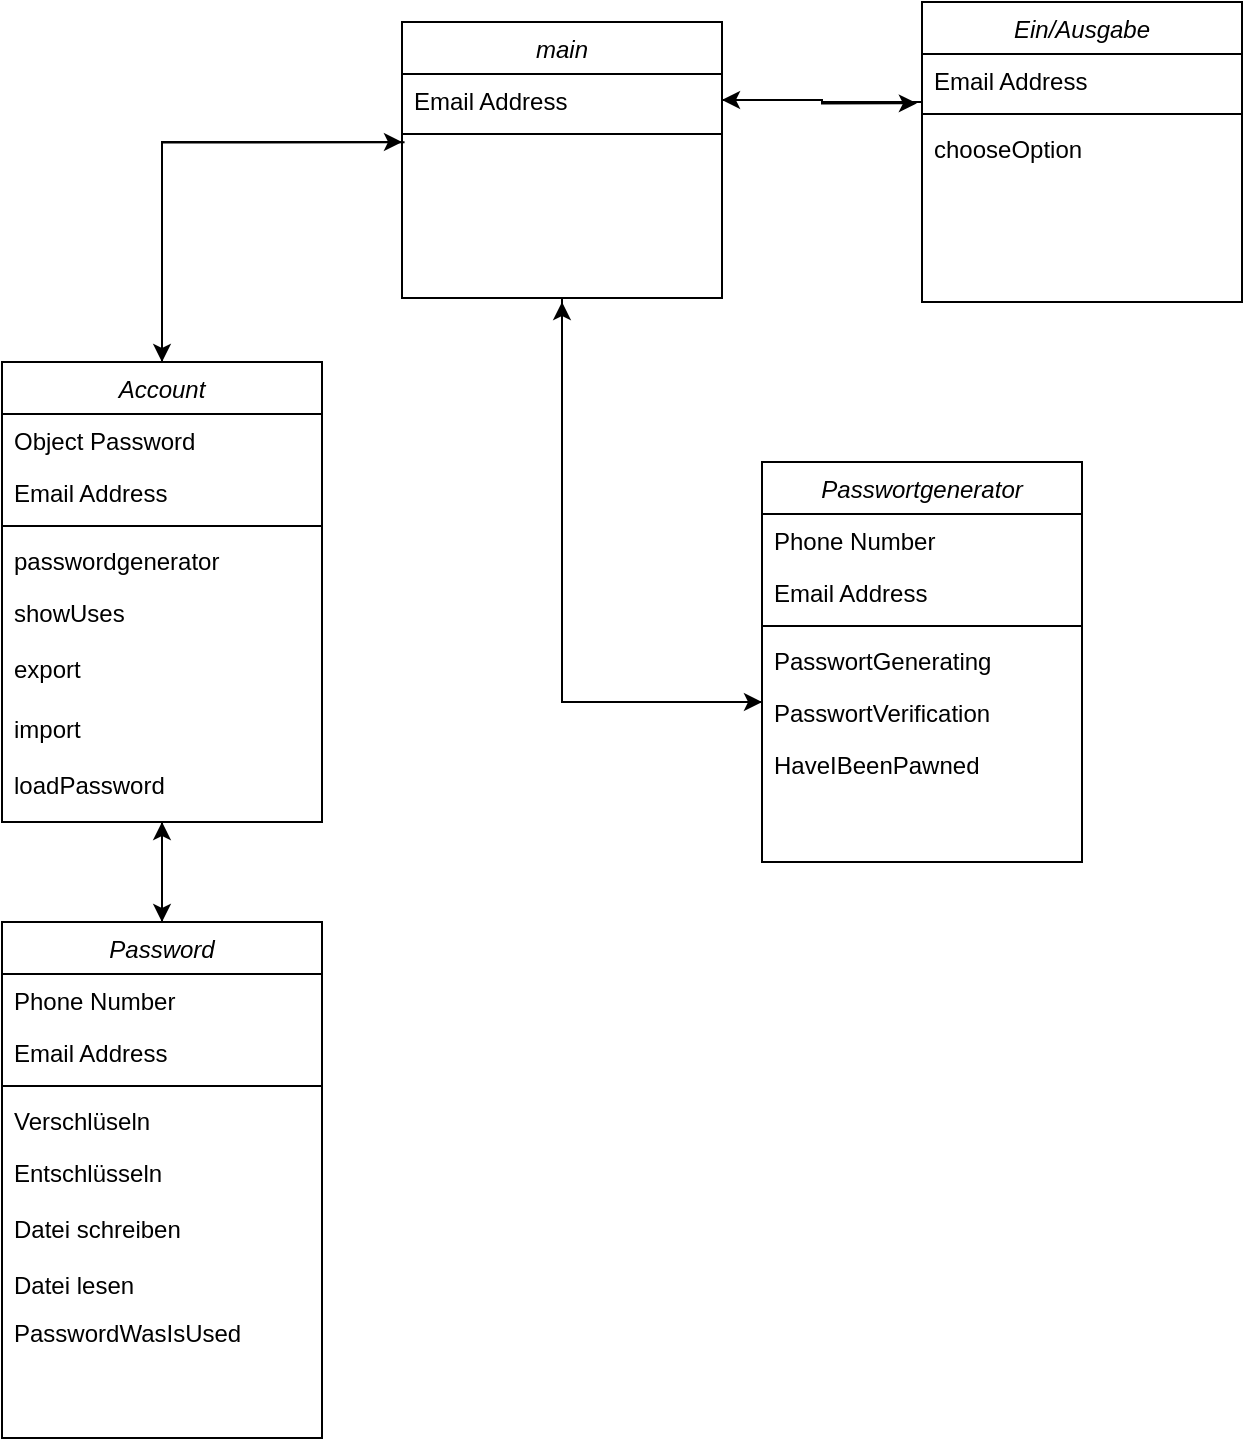 <mxfile version="24.4.7" type="github">
  <diagram id="C5RBs43oDa-KdzZeNtuy" name="Page-1">
    <mxGraphModel dx="1195" dy="1846" grid="1" gridSize="10" guides="1" tooltips="1" connect="1" arrows="1" fold="1" page="1" pageScale="1" pageWidth="827" pageHeight="1169" math="0" shadow="0">
      <root>
        <mxCell id="WIyWlLk6GJQsqaUBKTNV-0" />
        <mxCell id="WIyWlLk6GJQsqaUBKTNV-1" parent="WIyWlLk6GJQsqaUBKTNV-0" />
        <mxCell id="pkWt84Z5MwL7Ih4Yzn8o-46" style="edgeStyle=orthogonalEdgeStyle;rounded=0;orthogonalLoop=1;jettySize=auto;html=1;entryX=0.5;entryY=1;entryDx=0;entryDy=0;" edge="1" parent="WIyWlLk6GJQsqaUBKTNV-1" source="zkfFHV4jXpPFQw0GAbJ--0" target="pkWt84Z5MwL7Ih4Yzn8o-18">
          <mxGeometry relative="1" as="geometry" />
        </mxCell>
        <mxCell id="zkfFHV4jXpPFQw0GAbJ--0" value="Password" style="swimlane;fontStyle=2;align=center;verticalAlign=top;childLayout=stackLayout;horizontal=1;startSize=26;horizontalStack=0;resizeParent=1;resizeLast=0;collapsible=1;marginBottom=0;rounded=0;shadow=0;strokeWidth=1;" parent="WIyWlLk6GJQsqaUBKTNV-1" vertex="1">
          <mxGeometry x="150" y="360" width="160" height="258" as="geometry">
            <mxRectangle x="230" y="140" width="160" height="26" as="alternateBounds" />
          </mxGeometry>
        </mxCell>
        <mxCell id="zkfFHV4jXpPFQw0GAbJ--2" value="Phone Number" style="text;align=left;verticalAlign=top;spacingLeft=4;spacingRight=4;overflow=hidden;rotatable=0;points=[[0,0.5],[1,0.5]];portConstraint=eastwest;rounded=0;shadow=0;html=0;" parent="zkfFHV4jXpPFQw0GAbJ--0" vertex="1">
          <mxGeometry y="26" width="160" height="26" as="geometry" />
        </mxCell>
        <mxCell id="zkfFHV4jXpPFQw0GAbJ--3" value="Email Address" style="text;align=left;verticalAlign=top;spacingLeft=4;spacingRight=4;overflow=hidden;rotatable=0;points=[[0,0.5],[1,0.5]];portConstraint=eastwest;rounded=0;shadow=0;html=0;" parent="zkfFHV4jXpPFQw0GAbJ--0" vertex="1">
          <mxGeometry y="52" width="160" height="26" as="geometry" />
        </mxCell>
        <mxCell id="zkfFHV4jXpPFQw0GAbJ--4" value="" style="line;html=1;strokeWidth=1;align=left;verticalAlign=middle;spacingTop=-1;spacingLeft=3;spacingRight=3;rotatable=0;labelPosition=right;points=[];portConstraint=eastwest;" parent="zkfFHV4jXpPFQw0GAbJ--0" vertex="1">
          <mxGeometry y="78" width="160" height="8" as="geometry" />
        </mxCell>
        <mxCell id="zkfFHV4jXpPFQw0GAbJ--5" value="Verschlüseln&#xa;&#xa;" style="text;align=left;verticalAlign=top;spacingLeft=4;spacingRight=4;overflow=hidden;rotatable=0;points=[[0,0.5],[1,0.5]];portConstraint=eastwest;" parent="zkfFHV4jXpPFQw0GAbJ--0" vertex="1">
          <mxGeometry y="86" width="160" height="26" as="geometry" />
        </mxCell>
        <mxCell id="pkWt84Z5MwL7Ih4Yzn8o-23" value="Entschlüsseln" style="text;align=left;verticalAlign=top;spacingLeft=4;spacingRight=4;overflow=hidden;rotatable=0;points=[[0,0.5],[1,0.5]];portConstraint=eastwest;" vertex="1" parent="zkfFHV4jXpPFQw0GAbJ--0">
          <mxGeometry y="112" width="160" height="28" as="geometry" />
        </mxCell>
        <mxCell id="pkWt84Z5MwL7Ih4Yzn8o-24" value="Datei schreiben" style="text;align=left;verticalAlign=top;spacingLeft=4;spacingRight=4;overflow=hidden;rotatable=0;points=[[0,0.5],[1,0.5]];portConstraint=eastwest;" vertex="1" parent="zkfFHV4jXpPFQw0GAbJ--0">
          <mxGeometry y="140" width="160" height="28" as="geometry" />
        </mxCell>
        <mxCell id="pkWt84Z5MwL7Ih4Yzn8o-25" value="Datei lesen" style="text;align=left;verticalAlign=top;spacingLeft=4;spacingRight=4;overflow=hidden;rotatable=0;points=[[0,0.5],[1,0.5]];portConstraint=eastwest;" vertex="1" parent="zkfFHV4jXpPFQw0GAbJ--0">
          <mxGeometry y="168" width="160" height="24" as="geometry" />
        </mxCell>
        <mxCell id="pkWt84Z5MwL7Ih4Yzn8o-43" value="PasswordWasIsUsed" style="text;align=left;verticalAlign=top;spacingLeft=4;spacingRight=4;overflow=hidden;rotatable=0;points=[[0,0.5],[1,0.5]];portConstraint=eastwest;" vertex="1" parent="zkfFHV4jXpPFQw0GAbJ--0">
          <mxGeometry y="192" width="160" height="28" as="geometry" />
        </mxCell>
        <mxCell id="pkWt84Z5MwL7Ih4Yzn8o-33" style="edgeStyle=orthogonalEdgeStyle;rounded=0;orthogonalLoop=1;jettySize=auto;html=1;" edge="1" parent="WIyWlLk6GJQsqaUBKTNV-1" source="pkWt84Z5MwL7Ih4Yzn8o-4" target="pkWt84Z5MwL7Ih4Yzn8o-26">
          <mxGeometry relative="1" as="geometry">
            <Array as="points">
              <mxPoint x="430" y="250" />
            </Array>
          </mxGeometry>
        </mxCell>
        <mxCell id="pkWt84Z5MwL7Ih4Yzn8o-4" value="main" style="swimlane;fontStyle=2;align=center;verticalAlign=top;childLayout=stackLayout;horizontal=1;startSize=26;horizontalStack=0;resizeParent=1;resizeLast=0;collapsible=1;marginBottom=0;rounded=0;shadow=0;strokeWidth=1;" vertex="1" parent="WIyWlLk6GJQsqaUBKTNV-1">
          <mxGeometry x="350" y="-90" width="160" height="138" as="geometry">
            <mxRectangle x="230" y="140" width="160" height="26" as="alternateBounds" />
          </mxGeometry>
        </mxCell>
        <mxCell id="pkWt84Z5MwL7Ih4Yzn8o-6" value="Email Address" style="text;align=left;verticalAlign=top;spacingLeft=4;spacingRight=4;overflow=hidden;rotatable=0;points=[[0,0.5],[1,0.5]];portConstraint=eastwest;rounded=0;shadow=0;html=0;" vertex="1" parent="pkWt84Z5MwL7Ih4Yzn8o-4">
          <mxGeometry y="26" width="160" height="26" as="geometry" />
        </mxCell>
        <mxCell id="pkWt84Z5MwL7Ih4Yzn8o-7" value="" style="line;html=1;strokeWidth=1;align=left;verticalAlign=middle;spacingTop=-1;spacingLeft=3;spacingRight=3;rotatable=0;labelPosition=right;points=[];portConstraint=eastwest;" vertex="1" parent="pkWt84Z5MwL7Ih4Yzn8o-4">
          <mxGeometry y="52" width="160" height="8" as="geometry" />
        </mxCell>
        <mxCell id="pkWt84Z5MwL7Ih4Yzn8o-29" style="edgeStyle=orthogonalEdgeStyle;rounded=0;orthogonalLoop=1;jettySize=auto;html=1;" edge="1" parent="WIyWlLk6GJQsqaUBKTNV-1" source="pkWt84Z5MwL7Ih4Yzn8o-11">
          <mxGeometry relative="1" as="geometry">
            <mxPoint x="430" y="50" as="targetPoint" />
            <Array as="points">
              <mxPoint x="430" y="250" />
            </Array>
          </mxGeometry>
        </mxCell>
        <mxCell id="pkWt84Z5MwL7Ih4Yzn8o-11" value="Passwortgenerator" style="swimlane;fontStyle=2;align=center;verticalAlign=top;childLayout=stackLayout;horizontal=1;startSize=26;horizontalStack=0;resizeParent=1;resizeLast=0;collapsible=1;marginBottom=0;rounded=0;shadow=0;strokeWidth=1;" vertex="1" parent="WIyWlLk6GJQsqaUBKTNV-1">
          <mxGeometry x="530" y="130" width="160" height="200" as="geometry">
            <mxRectangle x="230" y="140" width="160" height="26" as="alternateBounds" />
          </mxGeometry>
        </mxCell>
        <mxCell id="pkWt84Z5MwL7Ih4Yzn8o-12" value="Phone Number" style="text;align=left;verticalAlign=top;spacingLeft=4;spacingRight=4;overflow=hidden;rotatable=0;points=[[0,0.5],[1,0.5]];portConstraint=eastwest;rounded=0;shadow=0;html=0;" vertex="1" parent="pkWt84Z5MwL7Ih4Yzn8o-11">
          <mxGeometry y="26" width="160" height="26" as="geometry" />
        </mxCell>
        <mxCell id="pkWt84Z5MwL7Ih4Yzn8o-13" value="Email Address" style="text;align=left;verticalAlign=top;spacingLeft=4;spacingRight=4;overflow=hidden;rotatable=0;points=[[0,0.5],[1,0.5]];portConstraint=eastwest;rounded=0;shadow=0;html=0;" vertex="1" parent="pkWt84Z5MwL7Ih4Yzn8o-11">
          <mxGeometry y="52" width="160" height="26" as="geometry" />
        </mxCell>
        <mxCell id="pkWt84Z5MwL7Ih4Yzn8o-14" value="" style="line;html=1;strokeWidth=1;align=left;verticalAlign=middle;spacingTop=-1;spacingLeft=3;spacingRight=3;rotatable=0;labelPosition=right;points=[];portConstraint=eastwest;" vertex="1" parent="pkWt84Z5MwL7Ih4Yzn8o-11">
          <mxGeometry y="78" width="160" height="8" as="geometry" />
        </mxCell>
        <mxCell id="pkWt84Z5MwL7Ih4Yzn8o-15" value="PasswortGenerating" style="text;align=left;verticalAlign=top;spacingLeft=4;spacingRight=4;overflow=hidden;rotatable=0;points=[[0,0.5],[1,0.5]];portConstraint=eastwest;" vertex="1" parent="pkWt84Z5MwL7Ih4Yzn8o-11">
          <mxGeometry y="86" width="160" height="26" as="geometry" />
        </mxCell>
        <mxCell id="pkWt84Z5MwL7Ih4Yzn8o-26" value="PasswortVerification" style="text;align=left;verticalAlign=top;spacingLeft=4;spacingRight=4;overflow=hidden;rotatable=0;points=[[0,0.5],[1,0.5]];portConstraint=eastwest;" vertex="1" parent="pkWt84Z5MwL7Ih4Yzn8o-11">
          <mxGeometry y="112" width="160" height="26" as="geometry" />
        </mxCell>
        <mxCell id="pkWt84Z5MwL7Ih4Yzn8o-27" value="HaveIBeenPawned" style="text;align=left;verticalAlign=top;spacingLeft=4;spacingRight=4;overflow=hidden;rotatable=0;points=[[0,0.5],[1,0.5]];portConstraint=eastwest;" vertex="1" parent="pkWt84Z5MwL7Ih4Yzn8o-11">
          <mxGeometry y="138" width="160" height="26" as="geometry" />
        </mxCell>
        <mxCell id="pkWt84Z5MwL7Ih4Yzn8o-31" style="edgeStyle=orthogonalEdgeStyle;rounded=0;orthogonalLoop=1;jettySize=auto;html=1;exitX=0.5;exitY=0;exitDx=0;exitDy=0;" edge="1" parent="WIyWlLk6GJQsqaUBKTNV-1" source="pkWt84Z5MwL7Ih4Yzn8o-18">
          <mxGeometry relative="1" as="geometry">
            <mxPoint x="350" y="-30" as="targetPoint" />
            <Array as="points">
              <mxPoint x="230" y="-30" />
            </Array>
          </mxGeometry>
        </mxCell>
        <mxCell id="pkWt84Z5MwL7Ih4Yzn8o-32" style="edgeStyle=orthogonalEdgeStyle;rounded=0;orthogonalLoop=1;jettySize=auto;html=1;entryX=0.5;entryY=0;entryDx=0;entryDy=0;" edge="1" parent="WIyWlLk6GJQsqaUBKTNV-1" source="pkWt84Z5MwL7Ih4Yzn8o-18" target="zkfFHV4jXpPFQw0GAbJ--0">
          <mxGeometry relative="1" as="geometry" />
        </mxCell>
        <mxCell id="pkWt84Z5MwL7Ih4Yzn8o-18" value="Account" style="swimlane;fontStyle=2;align=center;verticalAlign=top;childLayout=stackLayout;horizontal=1;startSize=26;horizontalStack=0;resizeParent=1;resizeLast=0;collapsible=1;marginBottom=0;rounded=0;shadow=0;strokeWidth=1;" vertex="1" parent="WIyWlLk6GJQsqaUBKTNV-1">
          <mxGeometry x="150" y="80" width="160" height="230" as="geometry">
            <mxRectangle x="230" y="140" width="160" height="26" as="alternateBounds" />
          </mxGeometry>
        </mxCell>
        <mxCell id="pkWt84Z5MwL7Ih4Yzn8o-19" value="Object Password" style="text;align=left;verticalAlign=top;spacingLeft=4;spacingRight=4;overflow=hidden;rotatable=0;points=[[0,0.5],[1,0.5]];portConstraint=eastwest;rounded=0;shadow=0;html=0;" vertex="1" parent="pkWt84Z5MwL7Ih4Yzn8o-18">
          <mxGeometry y="26" width="160" height="26" as="geometry" />
        </mxCell>
        <mxCell id="pkWt84Z5MwL7Ih4Yzn8o-20" value="Email Address" style="text;align=left;verticalAlign=top;spacingLeft=4;spacingRight=4;overflow=hidden;rotatable=0;points=[[0,0.5],[1,0.5]];portConstraint=eastwest;rounded=0;shadow=0;html=0;" vertex="1" parent="pkWt84Z5MwL7Ih4Yzn8o-18">
          <mxGeometry y="52" width="160" height="26" as="geometry" />
        </mxCell>
        <mxCell id="pkWt84Z5MwL7Ih4Yzn8o-21" value="" style="line;html=1;strokeWidth=1;align=left;verticalAlign=middle;spacingTop=-1;spacingLeft=3;spacingRight=3;rotatable=0;labelPosition=right;points=[];portConstraint=eastwest;" vertex="1" parent="pkWt84Z5MwL7Ih4Yzn8o-18">
          <mxGeometry y="78" width="160" height="8" as="geometry" />
        </mxCell>
        <mxCell id="pkWt84Z5MwL7Ih4Yzn8o-22" value="passwordgenerator" style="text;align=left;verticalAlign=top;spacingLeft=4;spacingRight=4;overflow=hidden;rotatable=0;points=[[0,0.5],[1,0.5]];portConstraint=eastwest;" vertex="1" parent="pkWt84Z5MwL7Ih4Yzn8o-18">
          <mxGeometry y="86" width="160" height="26" as="geometry" />
        </mxCell>
        <mxCell id="pkWt84Z5MwL7Ih4Yzn8o-34" value="showUses" style="text;align=left;verticalAlign=top;spacingLeft=4;spacingRight=4;overflow=hidden;rotatable=0;points=[[0,0.5],[1,0.5]];portConstraint=eastwest;" vertex="1" parent="pkWt84Z5MwL7Ih4Yzn8o-18">
          <mxGeometry y="112" width="160" height="28" as="geometry" />
        </mxCell>
        <mxCell id="pkWt84Z5MwL7Ih4Yzn8o-44" value="export" style="text;align=left;verticalAlign=top;spacingLeft=4;spacingRight=4;overflow=hidden;rotatable=0;points=[[0,0.5],[1,0.5]];portConstraint=eastwest;" vertex="1" parent="pkWt84Z5MwL7Ih4Yzn8o-18">
          <mxGeometry y="140" width="160" height="30" as="geometry" />
        </mxCell>
        <mxCell id="pkWt84Z5MwL7Ih4Yzn8o-45" value="import" style="text;align=left;verticalAlign=top;spacingLeft=4;spacingRight=4;overflow=hidden;rotatable=0;points=[[0,0.5],[1,0.5]];portConstraint=eastwest;" vertex="1" parent="pkWt84Z5MwL7Ih4Yzn8o-18">
          <mxGeometry y="170" width="160" height="28" as="geometry" />
        </mxCell>
        <mxCell id="pkWt84Z5MwL7Ih4Yzn8o-48" value="loadPassword" style="text;align=left;verticalAlign=top;spacingLeft=4;spacingRight=4;overflow=hidden;rotatable=0;points=[[0,0.5],[1,0.5]];portConstraint=eastwest;" vertex="1" parent="pkWt84Z5MwL7Ih4Yzn8o-18">
          <mxGeometry y="198" width="160" height="28" as="geometry" />
        </mxCell>
        <mxCell id="pkWt84Z5MwL7Ih4Yzn8o-30" style="edgeStyle=orthogonalEdgeStyle;rounded=0;orthogonalLoop=1;jettySize=auto;html=1;entryX=0.5;entryY=0;entryDx=0;entryDy=0;exitX=0.008;exitY=0.007;exitDx=0;exitDy=0;exitPerimeter=0;" edge="1" parent="WIyWlLk6GJQsqaUBKTNV-1" target="pkWt84Z5MwL7Ih4Yzn8o-18">
          <mxGeometry relative="1" as="geometry">
            <mxPoint x="351.28" y="-29.818" as="sourcePoint" />
            <Array as="points">
              <mxPoint x="230" y="-30" />
            </Array>
          </mxGeometry>
        </mxCell>
        <mxCell id="pkWt84Z5MwL7Ih4Yzn8o-35" value="Ein/Ausgabe" style="swimlane;fontStyle=2;align=center;verticalAlign=top;childLayout=stackLayout;horizontal=1;startSize=26;horizontalStack=0;resizeParent=1;resizeLast=0;collapsible=1;marginBottom=0;rounded=0;shadow=0;strokeWidth=1;" vertex="1" parent="WIyWlLk6GJQsqaUBKTNV-1">
          <mxGeometry x="610" y="-100" width="160" height="150" as="geometry">
            <mxRectangle x="230" y="140" width="160" height="26" as="alternateBounds" />
          </mxGeometry>
        </mxCell>
        <mxCell id="pkWt84Z5MwL7Ih4Yzn8o-37" value="Email Address" style="text;align=left;verticalAlign=top;spacingLeft=4;spacingRight=4;overflow=hidden;rotatable=0;points=[[0,0.5],[1,0.5]];portConstraint=eastwest;rounded=0;shadow=0;html=0;" vertex="1" parent="pkWt84Z5MwL7Ih4Yzn8o-35">
          <mxGeometry y="26" width="160" height="26" as="geometry" />
        </mxCell>
        <mxCell id="pkWt84Z5MwL7Ih4Yzn8o-38" value="" style="line;html=1;strokeWidth=1;align=left;verticalAlign=middle;spacingTop=-1;spacingLeft=3;spacingRight=3;rotatable=0;labelPosition=right;points=[];portConstraint=eastwest;" vertex="1" parent="pkWt84Z5MwL7Ih4Yzn8o-35">
          <mxGeometry y="52" width="160" height="8" as="geometry" />
        </mxCell>
        <mxCell id="pkWt84Z5MwL7Ih4Yzn8o-39" value="chooseOption" style="text;align=left;verticalAlign=top;spacingLeft=4;spacingRight=4;overflow=hidden;rotatable=0;points=[[0,0.5],[1,0.5]];portConstraint=eastwest;" vertex="1" parent="pkWt84Z5MwL7Ih4Yzn8o-35">
          <mxGeometry y="60" width="160" height="26" as="geometry" />
        </mxCell>
        <mxCell id="pkWt84Z5MwL7Ih4Yzn8o-41" style="edgeStyle=orthogonalEdgeStyle;rounded=0;orthogonalLoop=1;jettySize=auto;html=1;entryX=-0.016;entryY=0.949;entryDx=0;entryDy=0;entryPerimeter=0;" edge="1" parent="WIyWlLk6GJQsqaUBKTNV-1" source="pkWt84Z5MwL7Ih4Yzn8o-6" target="pkWt84Z5MwL7Ih4Yzn8o-37">
          <mxGeometry relative="1" as="geometry" />
        </mxCell>
        <mxCell id="pkWt84Z5MwL7Ih4Yzn8o-42" style="edgeStyle=orthogonalEdgeStyle;rounded=0;orthogonalLoop=1;jettySize=auto;html=1;entryX=1;entryY=0.5;entryDx=0;entryDy=0;" edge="1" parent="WIyWlLk6GJQsqaUBKTNV-1" source="pkWt84Z5MwL7Ih4Yzn8o-37" target="pkWt84Z5MwL7Ih4Yzn8o-6">
          <mxGeometry relative="1" as="geometry">
            <Array as="points">
              <mxPoint x="560" y="-50" />
            </Array>
          </mxGeometry>
        </mxCell>
      </root>
    </mxGraphModel>
  </diagram>
</mxfile>
